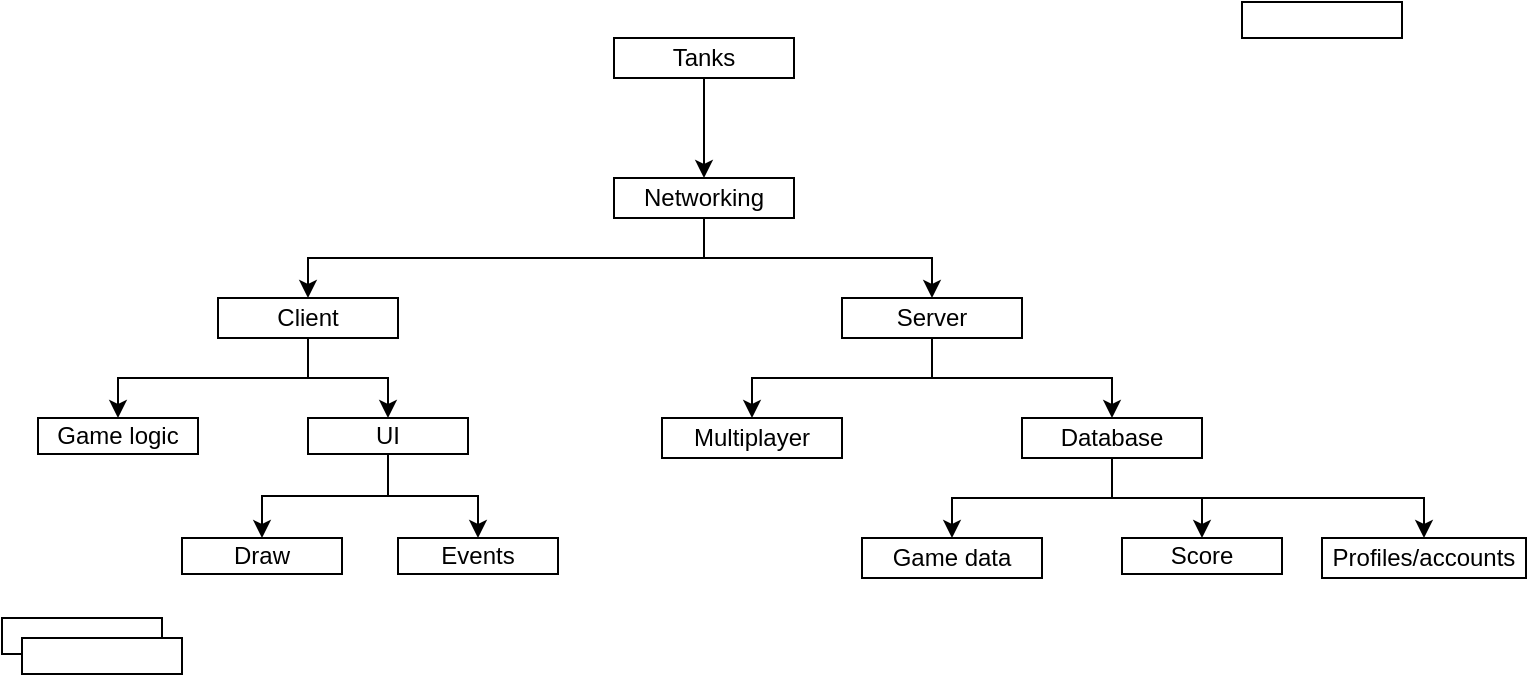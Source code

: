 <mxfile pages="1" version="11.2.8" type="github"><diagram id="W85eT-CIK8E3PYhmyx-_" name="Page-1"><mxGraphModel dx="854" dy="359" grid="1" gridSize="10" guides="1" tooltips="1" connect="1" arrows="1" fold="1" page="1" pageScale="1" pageWidth="827" pageHeight="1169" math="0" shadow="0"><root><mxCell id="0"/><mxCell id="1" parent="0"/><mxCell id="X47ibMcAHHALzKehmJTo-8" style="edgeStyle=orthogonalEdgeStyle;rounded=0;orthogonalLoop=1;jettySize=auto;html=1;exitX=0.5;exitY=1;exitDx=0;exitDy=0;entryX=0.5;entryY=0;entryDx=0;entryDy=0;" parent="1" source="qNAqzITT8DEhz-y7ezw0-1" target="X47ibMcAHHALzKehmJTo-1" edge="1"><mxGeometry relative="1" as="geometry"/></mxCell><mxCell id="qNAqzITT8DEhz-y7ezw0-1" value="Tanks" style="rounded=0;whiteSpace=wrap;html=1;" parent="1" vertex="1"><mxGeometry x="336" y="50" width="90" height="20" as="geometry"/></mxCell><mxCell id="X47ibMcAHHALzKehmJTo-17" style="edgeStyle=orthogonalEdgeStyle;rounded=0;orthogonalLoop=1;jettySize=auto;html=1;exitX=0.5;exitY=1;exitDx=0;exitDy=0;entryX=0.5;entryY=0;entryDx=0;entryDy=0;" parent="1" source="X47ibMcAHHALzKehmJTo-1" target="X47ibMcAHHALzKehmJTo-2" edge="1"><mxGeometry relative="1" as="geometry"/></mxCell><mxCell id="X47ibMcAHHALzKehmJTo-18" style="edgeStyle=orthogonalEdgeStyle;rounded=0;orthogonalLoop=1;jettySize=auto;html=1;exitX=0.5;exitY=1;exitDx=0;exitDy=0;entryX=0.5;entryY=0;entryDx=0;entryDy=0;" parent="1" source="X47ibMcAHHALzKehmJTo-1" target="X47ibMcAHHALzKehmJTo-6" edge="1"><mxGeometry relative="1" as="geometry"/></mxCell><mxCell id="X47ibMcAHHALzKehmJTo-1" value="Networking" style="rounded=0;whiteSpace=wrap;html=1;" parent="1" vertex="1"><mxGeometry x="336" y="120" width="90" height="20" as="geometry"/></mxCell><mxCell id="X47ibMcAHHALzKehmJTo-11" style="edgeStyle=orthogonalEdgeStyle;rounded=0;orthogonalLoop=1;jettySize=auto;html=1;exitX=0.5;exitY=1;exitDx=0;exitDy=0;entryX=0.5;entryY=0;entryDx=0;entryDy=0;" parent="1" source="X47ibMcAHHALzKehmJTo-2" target="X47ibMcAHHALzKehmJTo-5" edge="1"><mxGeometry relative="1" as="geometry"/></mxCell><mxCell id="X47ibMcAHHALzKehmJTo-12" style="edgeStyle=orthogonalEdgeStyle;rounded=0;orthogonalLoop=1;jettySize=auto;html=1;exitX=0.5;exitY=1;exitDx=0;exitDy=0;entryX=0.5;entryY=0;entryDx=0;entryDy=0;" parent="1" source="X47ibMcAHHALzKehmJTo-2" target="X47ibMcAHHALzKehmJTo-4" edge="1"><mxGeometry relative="1" as="geometry"/></mxCell><mxCell id="X47ibMcAHHALzKehmJTo-2" value="Server" style="rounded=0;whiteSpace=wrap;html=1;" parent="1" vertex="1"><mxGeometry x="450" y="180" width="90" height="20" as="geometry"/></mxCell><mxCell id="X47ibMcAHHALzKehmJTo-19" style="edgeStyle=orthogonalEdgeStyle;rounded=0;orthogonalLoop=1;jettySize=auto;html=1;exitX=0.5;exitY=1;exitDx=0;exitDy=0;entryX=0.5;entryY=0;entryDx=0;entryDy=0;" parent="1" source="X47ibMcAHHALzKehmJTo-4" target="X47ibMcAHHALzKehmJTo-14" edge="1"><mxGeometry relative="1" as="geometry"><Array as="points"><mxPoint x="585" y="280"/><mxPoint x="505" y="280"/></Array></mxGeometry></mxCell><mxCell id="Ska_xnNq3XleAomMMF7T-24" style="edgeStyle=orthogonalEdgeStyle;rounded=0;orthogonalLoop=1;jettySize=auto;html=1;exitX=0.5;exitY=1;exitDx=0;exitDy=0;entryX=0.5;entryY=0;entryDx=0;entryDy=0;" edge="1" parent="1" source="X47ibMcAHHALzKehmJTo-4" target="X47ibMcAHHALzKehmJTo-15"><mxGeometry relative="1" as="geometry"><Array as="points"><mxPoint x="585" y="280"/><mxPoint x="741" y="280"/></Array></mxGeometry></mxCell><mxCell id="Ska_xnNq3XleAomMMF7T-25" style="edgeStyle=orthogonalEdgeStyle;rounded=0;orthogonalLoop=1;jettySize=auto;html=1;exitX=0.5;exitY=1;exitDx=0;exitDy=0;entryX=0.5;entryY=0;entryDx=0;entryDy=0;" edge="1" parent="1" source="X47ibMcAHHALzKehmJTo-4" target="Ska_xnNq3XleAomMMF7T-5"><mxGeometry relative="1" as="geometry"/></mxCell><mxCell id="X47ibMcAHHALzKehmJTo-4" value="Database" style="rounded=0;whiteSpace=wrap;html=1;" parent="1" vertex="1"><mxGeometry x="540" y="240" width="90" height="20" as="geometry"/></mxCell><mxCell id="X47ibMcAHHALzKehmJTo-5" value="Multiplayer" style="rounded=0;whiteSpace=wrap;html=1;" parent="1" vertex="1"><mxGeometry x="360" y="240" width="90" height="20" as="geometry"/></mxCell><mxCell id="Ska_xnNq3XleAomMMF7T-12" style="edgeStyle=orthogonalEdgeStyle;rounded=0;orthogonalLoop=1;jettySize=auto;html=1;exitX=0.5;exitY=1;exitDx=0;exitDy=0;entryX=0.5;entryY=0;entryDx=0;entryDy=0;" edge="1" parent="1" source="X47ibMcAHHALzKehmJTo-6" target="Ska_xnNq3XleAomMMF7T-8"><mxGeometry relative="1" as="geometry"/></mxCell><mxCell id="Ska_xnNq3XleAomMMF7T-13" style="edgeStyle=orthogonalEdgeStyle;rounded=0;orthogonalLoop=1;jettySize=auto;html=1;exitX=0.5;exitY=1;exitDx=0;exitDy=0;entryX=0.5;entryY=0;entryDx=0;entryDy=0;" edge="1" parent="1" source="X47ibMcAHHALzKehmJTo-6" target="Ska_xnNq3XleAomMMF7T-9"><mxGeometry relative="1" as="geometry"/></mxCell><mxCell id="X47ibMcAHHALzKehmJTo-6" value="Client" style="rounded=0;whiteSpace=wrap;html=1;" parent="1" vertex="1"><mxGeometry x="138" y="180" width="90" height="20" as="geometry"/></mxCell><mxCell id="X47ibMcAHHALzKehmJTo-14" value="Game data" style="rounded=0;whiteSpace=wrap;html=1;" parent="1" vertex="1"><mxGeometry x="460" y="300" width="90" height="20" as="geometry"/></mxCell><mxCell id="X47ibMcAHHALzKehmJTo-15" value="Profiles/accounts" style="rounded=0;whiteSpace=wrap;html=1;" parent="1" vertex="1"><mxGeometry x="690" y="300" width="102" height="20" as="geometry"/></mxCell><mxCell id="X47ibMcAHHALzKehmJTo-23" value="" style="rounded=0;whiteSpace=wrap;html=1;" parent="1" vertex="1"><mxGeometry x="30" y="340" width="80" height="18" as="geometry"/></mxCell><mxCell id="X47ibMcAHHALzKehmJTo-24" value="" style="rounded=0;whiteSpace=wrap;html=1;" parent="1" vertex="1"><mxGeometry x="650" y="32" width="80" height="18" as="geometry"/></mxCell><mxCell id="Ska_xnNq3XleAomMMF7T-4" value="" style="rounded=0;whiteSpace=wrap;html=1;" vertex="1" parent="1"><mxGeometry x="40" y="350" width="80" height="18" as="geometry"/></mxCell><mxCell id="Ska_xnNq3XleAomMMF7T-5" value="Score" style="rounded=0;whiteSpace=wrap;html=1;" vertex="1" parent="1"><mxGeometry x="590" y="300" width="80" height="18" as="geometry"/></mxCell><mxCell id="Ska_xnNq3XleAomMMF7T-6" value="Draw" style="rounded=0;whiteSpace=wrap;html=1;" vertex="1" parent="1"><mxGeometry x="120" y="300" width="80" height="18" as="geometry"/></mxCell><mxCell id="Ska_xnNq3XleAomMMF7T-7" value="Events" style="rounded=0;whiteSpace=wrap;html=1;" vertex="1" parent="1"><mxGeometry x="228" y="300" width="80" height="18" as="geometry"/></mxCell><mxCell id="Ska_xnNq3XleAomMMF7T-8" value="Game logic" style="rounded=0;whiteSpace=wrap;html=1;" vertex="1" parent="1"><mxGeometry x="48" y="240" width="80" height="18" as="geometry"/></mxCell><mxCell id="Ska_xnNq3XleAomMMF7T-14" style="edgeStyle=orthogonalEdgeStyle;rounded=0;orthogonalLoop=1;jettySize=auto;html=1;exitX=0.5;exitY=1;exitDx=0;exitDy=0;entryX=0.5;entryY=0;entryDx=0;entryDy=0;" edge="1" parent="1" source="Ska_xnNq3XleAomMMF7T-9" target="Ska_xnNq3XleAomMMF7T-6"><mxGeometry relative="1" as="geometry"/></mxCell><mxCell id="Ska_xnNq3XleAomMMF7T-17" style="edgeStyle=orthogonalEdgeStyle;rounded=0;orthogonalLoop=1;jettySize=auto;html=1;exitX=0.5;exitY=1;exitDx=0;exitDy=0;entryX=0.5;entryY=0;entryDx=0;entryDy=0;" edge="1" parent="1" source="Ska_xnNq3XleAomMMF7T-9" target="Ska_xnNq3XleAomMMF7T-7"><mxGeometry relative="1" as="geometry"/></mxCell><mxCell id="Ska_xnNq3XleAomMMF7T-9" value="UI" style="rounded=0;whiteSpace=wrap;html=1;" vertex="1" parent="1"><mxGeometry x="183" y="240" width="80" height="18" as="geometry"/></mxCell><mxCell id="Ska_xnNq3XleAomMMF7T-23" style="edgeStyle=orthogonalEdgeStyle;rounded=0;orthogonalLoop=1;jettySize=auto;html=1;exitX=0.5;exitY=1;exitDx=0;exitDy=0;" edge="1" parent="1" source="X47ibMcAHHALzKehmJTo-15" target="X47ibMcAHHALzKehmJTo-15"><mxGeometry relative="1" as="geometry"/></mxCell></root></mxGraphModel></diagram></mxfile>
